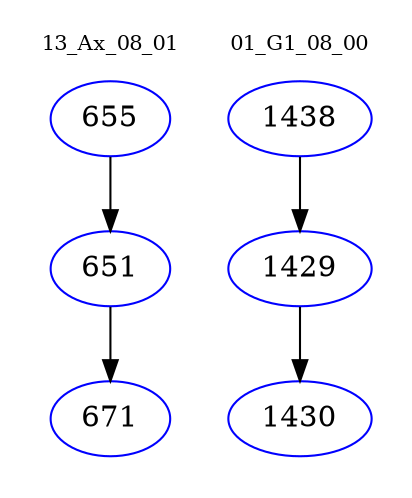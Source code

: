 digraph{
subgraph cluster_0 {
color = white
label = "13_Ax_08_01";
fontsize=10;
T0_655 [label="655", color="blue"]
T0_655 -> T0_651 [color="black"]
T0_651 [label="651", color="blue"]
T0_651 -> T0_671 [color="black"]
T0_671 [label="671", color="blue"]
}
subgraph cluster_1 {
color = white
label = "01_G1_08_00";
fontsize=10;
T1_1438 [label="1438", color="blue"]
T1_1438 -> T1_1429 [color="black"]
T1_1429 [label="1429", color="blue"]
T1_1429 -> T1_1430 [color="black"]
T1_1430 [label="1430", color="blue"]
}
}
